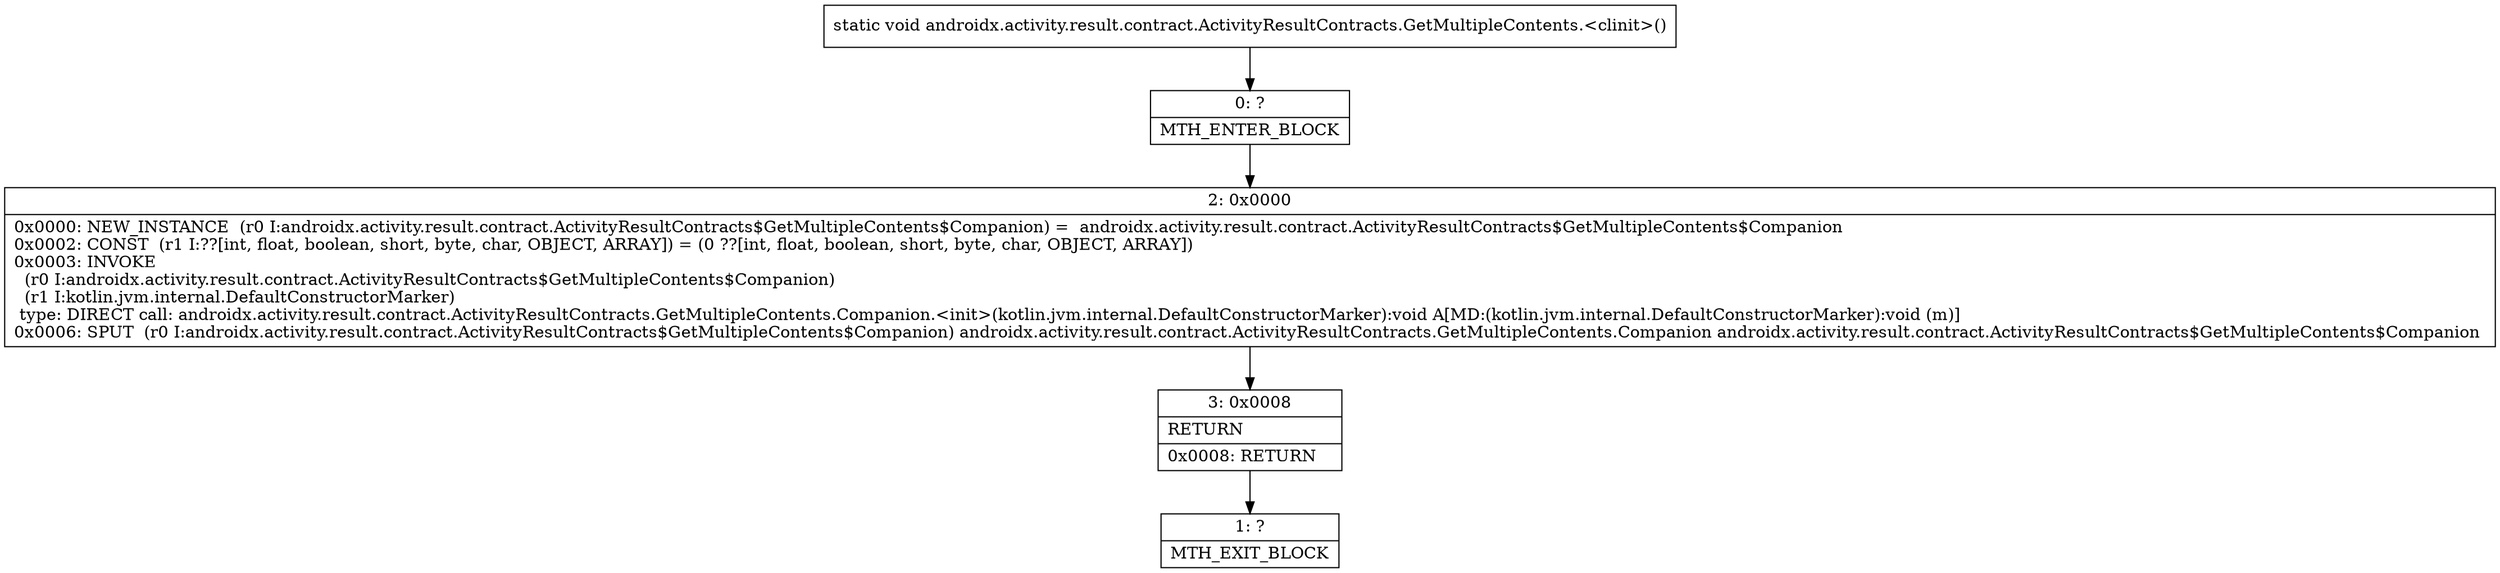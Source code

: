 digraph "CFG forandroidx.activity.result.contract.ActivityResultContracts.GetMultipleContents.\<clinit\>()V" {
Node_0 [shape=record,label="{0\:\ ?|MTH_ENTER_BLOCK\l}"];
Node_2 [shape=record,label="{2\:\ 0x0000|0x0000: NEW_INSTANCE  (r0 I:androidx.activity.result.contract.ActivityResultContracts$GetMultipleContents$Companion) =  androidx.activity.result.contract.ActivityResultContracts$GetMultipleContents$Companion \l0x0002: CONST  (r1 I:??[int, float, boolean, short, byte, char, OBJECT, ARRAY]) = (0 ??[int, float, boolean, short, byte, char, OBJECT, ARRAY]) \l0x0003: INVOKE  \l  (r0 I:androidx.activity.result.contract.ActivityResultContracts$GetMultipleContents$Companion)\l  (r1 I:kotlin.jvm.internal.DefaultConstructorMarker)\l type: DIRECT call: androidx.activity.result.contract.ActivityResultContracts.GetMultipleContents.Companion.\<init\>(kotlin.jvm.internal.DefaultConstructorMarker):void A[MD:(kotlin.jvm.internal.DefaultConstructorMarker):void (m)]\l0x0006: SPUT  (r0 I:androidx.activity.result.contract.ActivityResultContracts$GetMultipleContents$Companion) androidx.activity.result.contract.ActivityResultContracts.GetMultipleContents.Companion androidx.activity.result.contract.ActivityResultContracts$GetMultipleContents$Companion \l}"];
Node_3 [shape=record,label="{3\:\ 0x0008|RETURN\l|0x0008: RETURN   \l}"];
Node_1 [shape=record,label="{1\:\ ?|MTH_EXIT_BLOCK\l}"];
MethodNode[shape=record,label="{static void androidx.activity.result.contract.ActivityResultContracts.GetMultipleContents.\<clinit\>() }"];
MethodNode -> Node_0;Node_0 -> Node_2;
Node_2 -> Node_3;
Node_3 -> Node_1;
}

